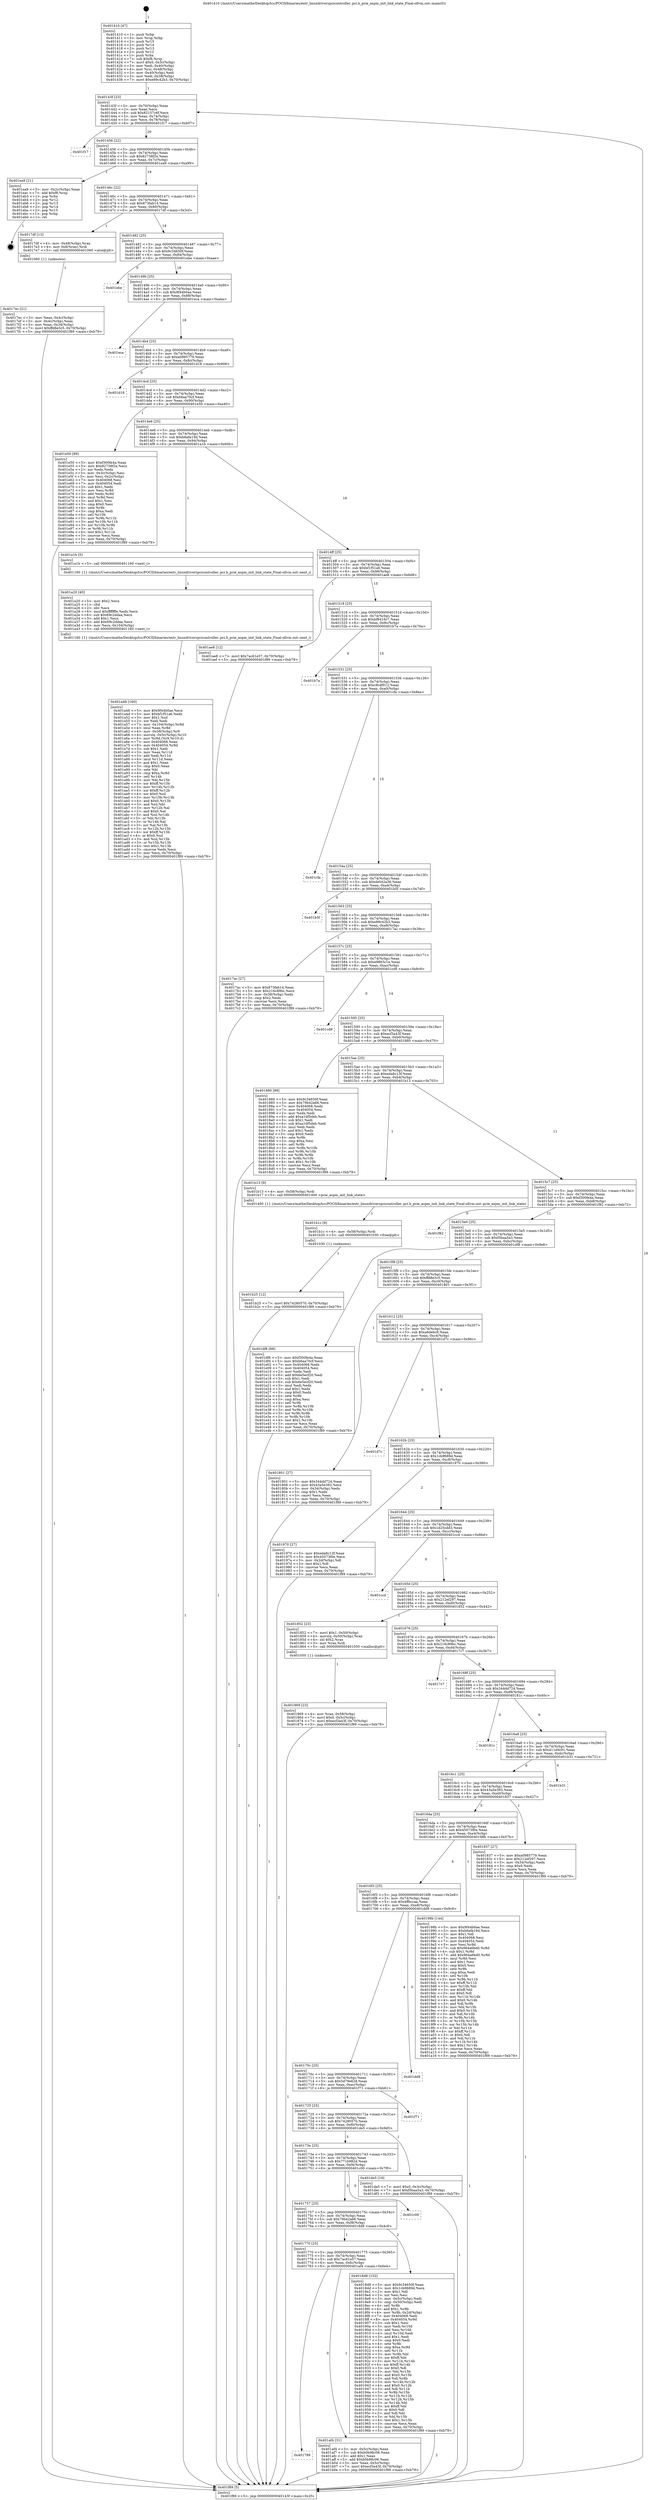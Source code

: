 digraph "0x401410" {
  label = "0x401410 (/mnt/c/Users/mathe/Desktop/tcc/POCII/binaries/extr_linuxdriverspcicontroller..pci.h_pcie_aspm_init_link_state_Final-ollvm.out::main(0))"
  labelloc = "t"
  node[shape=record]

  Entry [label="",width=0.3,height=0.3,shape=circle,fillcolor=black,style=filled]
  "0x40143f" [label="{
     0x40143f [23]\l
     | [instrs]\l
     &nbsp;&nbsp;0x40143f \<+3\>: mov -0x70(%rbp),%eax\l
     &nbsp;&nbsp;0x401442 \<+2\>: mov %eax,%ecx\l
     &nbsp;&nbsp;0x401444 \<+6\>: sub $0x82157c6f,%ecx\l
     &nbsp;&nbsp;0x40144a \<+3\>: mov %eax,-0x74(%rbp)\l
     &nbsp;&nbsp;0x40144d \<+3\>: mov %ecx,-0x78(%rbp)\l
     &nbsp;&nbsp;0x401450 \<+6\>: je 0000000000401f17 \<main+0xb07\>\l
  }"]
  "0x401f17" [label="{
     0x401f17\l
  }", style=dashed]
  "0x401456" [label="{
     0x401456 [22]\l
     | [instrs]\l
     &nbsp;&nbsp;0x401456 \<+5\>: jmp 000000000040145b \<main+0x4b\>\l
     &nbsp;&nbsp;0x40145b \<+3\>: mov -0x74(%rbp),%eax\l
     &nbsp;&nbsp;0x40145e \<+5\>: sub $0x82738f2e,%eax\l
     &nbsp;&nbsp;0x401463 \<+3\>: mov %eax,-0x7c(%rbp)\l
     &nbsp;&nbsp;0x401466 \<+6\>: je 0000000000401ea9 \<main+0xa99\>\l
  }"]
  Exit [label="",width=0.3,height=0.3,shape=circle,fillcolor=black,style=filled,peripheries=2]
  "0x401ea9" [label="{
     0x401ea9 [21]\l
     | [instrs]\l
     &nbsp;&nbsp;0x401ea9 \<+3\>: mov -0x2c(%rbp),%eax\l
     &nbsp;&nbsp;0x401eac \<+7\>: add $0xf8,%rsp\l
     &nbsp;&nbsp;0x401eb3 \<+1\>: pop %rbx\l
     &nbsp;&nbsp;0x401eb4 \<+2\>: pop %r12\l
     &nbsp;&nbsp;0x401eb6 \<+2\>: pop %r13\l
     &nbsp;&nbsp;0x401eb8 \<+2\>: pop %r14\l
     &nbsp;&nbsp;0x401eba \<+2\>: pop %r15\l
     &nbsp;&nbsp;0x401ebc \<+1\>: pop %rbp\l
     &nbsp;&nbsp;0x401ebd \<+1\>: ret\l
  }"]
  "0x40146c" [label="{
     0x40146c [22]\l
     | [instrs]\l
     &nbsp;&nbsp;0x40146c \<+5\>: jmp 0000000000401471 \<main+0x61\>\l
     &nbsp;&nbsp;0x401471 \<+3\>: mov -0x74(%rbp),%eax\l
     &nbsp;&nbsp;0x401474 \<+5\>: sub $0x873fab14,%eax\l
     &nbsp;&nbsp;0x401479 \<+3\>: mov %eax,-0x80(%rbp)\l
     &nbsp;&nbsp;0x40147c \<+6\>: je 00000000004017df \<main+0x3cf\>\l
  }"]
  "0x401b25" [label="{
     0x401b25 [12]\l
     | [instrs]\l
     &nbsp;&nbsp;0x401b25 \<+7\>: movl $0x74280570,-0x70(%rbp)\l
     &nbsp;&nbsp;0x401b2c \<+5\>: jmp 0000000000401f89 \<main+0xb79\>\l
  }"]
  "0x4017df" [label="{
     0x4017df [13]\l
     | [instrs]\l
     &nbsp;&nbsp;0x4017df \<+4\>: mov -0x48(%rbp),%rax\l
     &nbsp;&nbsp;0x4017e3 \<+4\>: mov 0x8(%rax),%rdi\l
     &nbsp;&nbsp;0x4017e7 \<+5\>: call 0000000000401060 \<atoi@plt\>\l
     | [calls]\l
     &nbsp;&nbsp;0x401060 \{1\} (unknown)\l
  }"]
  "0x401482" [label="{
     0x401482 [25]\l
     | [instrs]\l
     &nbsp;&nbsp;0x401482 \<+5\>: jmp 0000000000401487 \<main+0x77\>\l
     &nbsp;&nbsp;0x401487 \<+3\>: mov -0x74(%rbp),%eax\l
     &nbsp;&nbsp;0x40148a \<+5\>: sub $0x9c34650f,%eax\l
     &nbsp;&nbsp;0x40148f \<+6\>: mov %eax,-0x84(%rbp)\l
     &nbsp;&nbsp;0x401495 \<+6\>: je 0000000000401ebe \<main+0xaae\>\l
  }"]
  "0x401b1c" [label="{
     0x401b1c [9]\l
     | [instrs]\l
     &nbsp;&nbsp;0x401b1c \<+4\>: mov -0x58(%rbp),%rdi\l
     &nbsp;&nbsp;0x401b20 \<+5\>: call 0000000000401030 \<free@plt\>\l
     | [calls]\l
     &nbsp;&nbsp;0x401030 \{1\} (unknown)\l
  }"]
  "0x401ebe" [label="{
     0x401ebe\l
  }", style=dashed]
  "0x40149b" [label="{
     0x40149b [25]\l
     | [instrs]\l
     &nbsp;&nbsp;0x40149b \<+5\>: jmp 00000000004014a0 \<main+0x90\>\l
     &nbsp;&nbsp;0x4014a0 \<+3\>: mov -0x74(%rbp),%eax\l
     &nbsp;&nbsp;0x4014a3 \<+5\>: sub $0x9f44b0ae,%eax\l
     &nbsp;&nbsp;0x4014a8 \<+6\>: mov %eax,-0x88(%rbp)\l
     &nbsp;&nbsp;0x4014ae \<+6\>: je 0000000000401eca \<main+0xaba\>\l
  }"]
  "0x401789" [label="{
     0x401789\l
  }", style=dashed]
  "0x401eca" [label="{
     0x401eca\l
  }", style=dashed]
  "0x4014b4" [label="{
     0x4014b4 [25]\l
     | [instrs]\l
     &nbsp;&nbsp;0x4014b4 \<+5\>: jmp 00000000004014b9 \<main+0xa9\>\l
     &nbsp;&nbsp;0x4014b9 \<+3\>: mov -0x74(%rbp),%eax\l
     &nbsp;&nbsp;0x4014bc \<+5\>: sub $0xa0985779,%eax\l
     &nbsp;&nbsp;0x4014c1 \<+6\>: mov %eax,-0x8c(%rbp)\l
     &nbsp;&nbsp;0x4014c7 \<+6\>: je 0000000000401d18 \<main+0x908\>\l
  }"]
  "0x401af4" [label="{
     0x401af4 [31]\l
     | [instrs]\l
     &nbsp;&nbsp;0x401af4 \<+3\>: mov -0x5c(%rbp),%eax\l
     &nbsp;&nbsp;0x401af7 \<+5\>: sub $0xb0b98c06,%eax\l
     &nbsp;&nbsp;0x401afc \<+3\>: add $0x1,%eax\l
     &nbsp;&nbsp;0x401aff \<+5\>: add $0xb0b98c06,%eax\l
     &nbsp;&nbsp;0x401b04 \<+3\>: mov %eax,-0x5c(%rbp)\l
     &nbsp;&nbsp;0x401b07 \<+7\>: movl $0xecf3a43f,-0x70(%rbp)\l
     &nbsp;&nbsp;0x401b0e \<+5\>: jmp 0000000000401f89 \<main+0xb79\>\l
  }"]
  "0x401d18" [label="{
     0x401d18\l
  }", style=dashed]
  "0x4014cd" [label="{
     0x4014cd [25]\l
     | [instrs]\l
     &nbsp;&nbsp;0x4014cd \<+5\>: jmp 00000000004014d2 \<main+0xc2\>\l
     &nbsp;&nbsp;0x4014d2 \<+3\>: mov -0x74(%rbp),%eax\l
     &nbsp;&nbsp;0x4014d5 \<+5\>: sub $0xb6aa70cf,%eax\l
     &nbsp;&nbsp;0x4014da \<+6\>: mov %eax,-0x90(%rbp)\l
     &nbsp;&nbsp;0x4014e0 \<+6\>: je 0000000000401e50 \<main+0xa40\>\l
  }"]
  "0x401a48" [label="{
     0x401a48 [160]\l
     | [instrs]\l
     &nbsp;&nbsp;0x401a48 \<+5\>: mov $0x9f44b0ae,%ecx\l
     &nbsp;&nbsp;0x401a4d \<+5\>: mov $0xbf1f51a6,%edx\l
     &nbsp;&nbsp;0x401a52 \<+3\>: mov $0x1,%sil\l
     &nbsp;&nbsp;0x401a55 \<+2\>: xor %edi,%edi\l
     &nbsp;&nbsp;0x401a57 \<+7\>: mov -0x104(%rbp),%r8d\l
     &nbsp;&nbsp;0x401a5e \<+4\>: imul %eax,%r8d\l
     &nbsp;&nbsp;0x401a62 \<+4\>: mov -0x58(%rbp),%r9\l
     &nbsp;&nbsp;0x401a66 \<+4\>: movslq -0x5c(%rbp),%r10\l
     &nbsp;&nbsp;0x401a6a \<+4\>: mov %r8d,(%r9,%r10,4)\l
     &nbsp;&nbsp;0x401a6e \<+7\>: mov 0x404068,%eax\l
     &nbsp;&nbsp;0x401a75 \<+8\>: mov 0x404054,%r8d\l
     &nbsp;&nbsp;0x401a7d \<+3\>: sub $0x1,%edi\l
     &nbsp;&nbsp;0x401a80 \<+3\>: mov %eax,%r11d\l
     &nbsp;&nbsp;0x401a83 \<+3\>: add %edi,%r11d\l
     &nbsp;&nbsp;0x401a86 \<+4\>: imul %r11d,%eax\l
     &nbsp;&nbsp;0x401a8a \<+3\>: and $0x1,%eax\l
     &nbsp;&nbsp;0x401a8d \<+3\>: cmp $0x0,%eax\l
     &nbsp;&nbsp;0x401a90 \<+3\>: sete %bl\l
     &nbsp;&nbsp;0x401a93 \<+4\>: cmp $0xa,%r8d\l
     &nbsp;&nbsp;0x401a97 \<+4\>: setl %r14b\l
     &nbsp;&nbsp;0x401a9b \<+3\>: mov %bl,%r15b\l
     &nbsp;&nbsp;0x401a9e \<+4\>: xor $0xff,%r15b\l
     &nbsp;&nbsp;0x401aa2 \<+3\>: mov %r14b,%r12b\l
     &nbsp;&nbsp;0x401aa5 \<+4\>: xor $0xff,%r12b\l
     &nbsp;&nbsp;0x401aa9 \<+4\>: xor $0x0,%sil\l
     &nbsp;&nbsp;0x401aad \<+3\>: mov %r15b,%r13b\l
     &nbsp;&nbsp;0x401ab0 \<+4\>: and $0x0,%r13b\l
     &nbsp;&nbsp;0x401ab4 \<+3\>: and %sil,%bl\l
     &nbsp;&nbsp;0x401ab7 \<+3\>: mov %r12b,%al\l
     &nbsp;&nbsp;0x401aba \<+2\>: and $0x0,%al\l
     &nbsp;&nbsp;0x401abc \<+3\>: and %sil,%r14b\l
     &nbsp;&nbsp;0x401abf \<+3\>: or %bl,%r13b\l
     &nbsp;&nbsp;0x401ac2 \<+3\>: or %r14b,%al\l
     &nbsp;&nbsp;0x401ac5 \<+3\>: xor %al,%r13b\l
     &nbsp;&nbsp;0x401ac8 \<+3\>: or %r12b,%r15b\l
     &nbsp;&nbsp;0x401acb \<+4\>: xor $0xff,%r15b\l
     &nbsp;&nbsp;0x401acf \<+4\>: or $0x0,%sil\l
     &nbsp;&nbsp;0x401ad3 \<+3\>: and %sil,%r15b\l
     &nbsp;&nbsp;0x401ad6 \<+3\>: or %r15b,%r13b\l
     &nbsp;&nbsp;0x401ad9 \<+4\>: test $0x1,%r13b\l
     &nbsp;&nbsp;0x401add \<+3\>: cmovne %edx,%ecx\l
     &nbsp;&nbsp;0x401ae0 \<+3\>: mov %ecx,-0x70(%rbp)\l
     &nbsp;&nbsp;0x401ae3 \<+5\>: jmp 0000000000401f89 \<main+0xb79\>\l
  }"]
  "0x401e50" [label="{
     0x401e50 [89]\l
     | [instrs]\l
     &nbsp;&nbsp;0x401e50 \<+5\>: mov $0xf300fe4a,%eax\l
     &nbsp;&nbsp;0x401e55 \<+5\>: mov $0x82738f2e,%ecx\l
     &nbsp;&nbsp;0x401e5a \<+2\>: xor %edx,%edx\l
     &nbsp;&nbsp;0x401e5c \<+3\>: mov -0x3c(%rbp),%esi\l
     &nbsp;&nbsp;0x401e5f \<+3\>: mov %esi,-0x2c(%rbp)\l
     &nbsp;&nbsp;0x401e62 \<+7\>: mov 0x404068,%esi\l
     &nbsp;&nbsp;0x401e69 \<+7\>: mov 0x404054,%edi\l
     &nbsp;&nbsp;0x401e70 \<+3\>: sub $0x1,%edx\l
     &nbsp;&nbsp;0x401e73 \<+3\>: mov %esi,%r8d\l
     &nbsp;&nbsp;0x401e76 \<+3\>: add %edx,%r8d\l
     &nbsp;&nbsp;0x401e79 \<+4\>: imul %r8d,%esi\l
     &nbsp;&nbsp;0x401e7d \<+3\>: and $0x1,%esi\l
     &nbsp;&nbsp;0x401e80 \<+3\>: cmp $0x0,%esi\l
     &nbsp;&nbsp;0x401e83 \<+4\>: sete %r9b\l
     &nbsp;&nbsp;0x401e87 \<+3\>: cmp $0xa,%edi\l
     &nbsp;&nbsp;0x401e8a \<+4\>: setl %r10b\l
     &nbsp;&nbsp;0x401e8e \<+3\>: mov %r9b,%r11b\l
     &nbsp;&nbsp;0x401e91 \<+3\>: and %r10b,%r11b\l
     &nbsp;&nbsp;0x401e94 \<+3\>: xor %r10b,%r9b\l
     &nbsp;&nbsp;0x401e97 \<+3\>: or %r9b,%r11b\l
     &nbsp;&nbsp;0x401e9a \<+4\>: test $0x1,%r11b\l
     &nbsp;&nbsp;0x401e9e \<+3\>: cmovne %ecx,%eax\l
     &nbsp;&nbsp;0x401ea1 \<+3\>: mov %eax,-0x70(%rbp)\l
     &nbsp;&nbsp;0x401ea4 \<+5\>: jmp 0000000000401f89 \<main+0xb79\>\l
  }"]
  "0x4014e6" [label="{
     0x4014e6 [25]\l
     | [instrs]\l
     &nbsp;&nbsp;0x4014e6 \<+5\>: jmp 00000000004014eb \<main+0xdb\>\l
     &nbsp;&nbsp;0x4014eb \<+3\>: mov -0x74(%rbp),%eax\l
     &nbsp;&nbsp;0x4014ee \<+5\>: sub $0xb6afa19d,%eax\l
     &nbsp;&nbsp;0x4014f3 \<+6\>: mov %eax,-0x94(%rbp)\l
     &nbsp;&nbsp;0x4014f9 \<+6\>: je 0000000000401a1b \<main+0x60b\>\l
  }"]
  "0x401a20" [label="{
     0x401a20 [40]\l
     | [instrs]\l
     &nbsp;&nbsp;0x401a20 \<+5\>: mov $0x2,%ecx\l
     &nbsp;&nbsp;0x401a25 \<+1\>: cltd\l
     &nbsp;&nbsp;0x401a26 \<+2\>: idiv %ecx\l
     &nbsp;&nbsp;0x401a28 \<+6\>: imul $0xfffffffe,%edx,%ecx\l
     &nbsp;&nbsp;0x401a2e \<+6\>: sub $0x69c2ddaa,%ecx\l
     &nbsp;&nbsp;0x401a34 \<+3\>: add $0x1,%ecx\l
     &nbsp;&nbsp;0x401a37 \<+6\>: add $0x69c2ddaa,%ecx\l
     &nbsp;&nbsp;0x401a3d \<+6\>: mov %ecx,-0x104(%rbp)\l
     &nbsp;&nbsp;0x401a43 \<+5\>: call 0000000000401160 \<next_i\>\l
     | [calls]\l
     &nbsp;&nbsp;0x401160 \{1\} (/mnt/c/Users/mathe/Desktop/tcc/POCII/binaries/extr_linuxdriverspcicontroller..pci.h_pcie_aspm_init_link_state_Final-ollvm.out::next_i)\l
  }"]
  "0x401a1b" [label="{
     0x401a1b [5]\l
     | [instrs]\l
     &nbsp;&nbsp;0x401a1b \<+5\>: call 0000000000401160 \<next_i\>\l
     | [calls]\l
     &nbsp;&nbsp;0x401160 \{1\} (/mnt/c/Users/mathe/Desktop/tcc/POCII/binaries/extr_linuxdriverspcicontroller..pci.h_pcie_aspm_init_link_state_Final-ollvm.out::next_i)\l
  }"]
  "0x4014ff" [label="{
     0x4014ff [25]\l
     | [instrs]\l
     &nbsp;&nbsp;0x4014ff \<+5\>: jmp 0000000000401504 \<main+0xf4\>\l
     &nbsp;&nbsp;0x401504 \<+3\>: mov -0x74(%rbp),%eax\l
     &nbsp;&nbsp;0x401507 \<+5\>: sub $0xbf1f51a6,%eax\l
     &nbsp;&nbsp;0x40150c \<+6\>: mov %eax,-0x98(%rbp)\l
     &nbsp;&nbsp;0x401512 \<+6\>: je 0000000000401ae8 \<main+0x6d8\>\l
  }"]
  "0x401770" [label="{
     0x401770 [25]\l
     | [instrs]\l
     &nbsp;&nbsp;0x401770 \<+5\>: jmp 0000000000401775 \<main+0x365\>\l
     &nbsp;&nbsp;0x401775 \<+3\>: mov -0x74(%rbp),%eax\l
     &nbsp;&nbsp;0x401778 \<+5\>: sub $0x7ac61e57,%eax\l
     &nbsp;&nbsp;0x40177d \<+6\>: mov %eax,-0xfc(%rbp)\l
     &nbsp;&nbsp;0x401783 \<+6\>: je 0000000000401af4 \<main+0x6e4\>\l
  }"]
  "0x401ae8" [label="{
     0x401ae8 [12]\l
     | [instrs]\l
     &nbsp;&nbsp;0x401ae8 \<+7\>: movl $0x7ac61e57,-0x70(%rbp)\l
     &nbsp;&nbsp;0x401aef \<+5\>: jmp 0000000000401f89 \<main+0xb79\>\l
  }"]
  "0x401518" [label="{
     0x401518 [25]\l
     | [instrs]\l
     &nbsp;&nbsp;0x401518 \<+5\>: jmp 000000000040151d \<main+0x10d\>\l
     &nbsp;&nbsp;0x40151d \<+3\>: mov -0x74(%rbp),%eax\l
     &nbsp;&nbsp;0x401520 \<+5\>: sub $0xbf8416c7,%eax\l
     &nbsp;&nbsp;0x401525 \<+6\>: mov %eax,-0x9c(%rbp)\l
     &nbsp;&nbsp;0x40152b \<+6\>: je 0000000000401b7a \<main+0x76a\>\l
  }"]
  "0x4018d8" [label="{
     0x4018d8 [152]\l
     | [instrs]\l
     &nbsp;&nbsp;0x4018d8 \<+5\>: mov $0x9c34650f,%eax\l
     &nbsp;&nbsp;0x4018dd \<+5\>: mov $0x1cb9689d,%ecx\l
     &nbsp;&nbsp;0x4018e2 \<+2\>: mov $0x1,%dl\l
     &nbsp;&nbsp;0x4018e4 \<+2\>: xor %esi,%esi\l
     &nbsp;&nbsp;0x4018e6 \<+3\>: mov -0x5c(%rbp),%edi\l
     &nbsp;&nbsp;0x4018e9 \<+3\>: cmp -0x50(%rbp),%edi\l
     &nbsp;&nbsp;0x4018ec \<+4\>: setl %r8b\l
     &nbsp;&nbsp;0x4018f0 \<+4\>: and $0x1,%r8b\l
     &nbsp;&nbsp;0x4018f4 \<+4\>: mov %r8b,-0x2d(%rbp)\l
     &nbsp;&nbsp;0x4018f8 \<+7\>: mov 0x404068,%edi\l
     &nbsp;&nbsp;0x4018ff \<+8\>: mov 0x404054,%r9d\l
     &nbsp;&nbsp;0x401907 \<+3\>: sub $0x1,%esi\l
     &nbsp;&nbsp;0x40190a \<+3\>: mov %edi,%r10d\l
     &nbsp;&nbsp;0x40190d \<+3\>: add %esi,%r10d\l
     &nbsp;&nbsp;0x401910 \<+4\>: imul %r10d,%edi\l
     &nbsp;&nbsp;0x401914 \<+3\>: and $0x1,%edi\l
     &nbsp;&nbsp;0x401917 \<+3\>: cmp $0x0,%edi\l
     &nbsp;&nbsp;0x40191a \<+4\>: sete %r8b\l
     &nbsp;&nbsp;0x40191e \<+4\>: cmp $0xa,%r9d\l
     &nbsp;&nbsp;0x401922 \<+4\>: setl %r11b\l
     &nbsp;&nbsp;0x401926 \<+3\>: mov %r8b,%bl\l
     &nbsp;&nbsp;0x401929 \<+3\>: xor $0xff,%bl\l
     &nbsp;&nbsp;0x40192c \<+3\>: mov %r11b,%r14b\l
     &nbsp;&nbsp;0x40192f \<+4\>: xor $0xff,%r14b\l
     &nbsp;&nbsp;0x401933 \<+3\>: xor $0x0,%dl\l
     &nbsp;&nbsp;0x401936 \<+3\>: mov %bl,%r15b\l
     &nbsp;&nbsp;0x401939 \<+4\>: and $0x0,%r15b\l
     &nbsp;&nbsp;0x40193d \<+3\>: and %dl,%r8b\l
     &nbsp;&nbsp;0x401940 \<+3\>: mov %r14b,%r12b\l
     &nbsp;&nbsp;0x401943 \<+4\>: and $0x0,%r12b\l
     &nbsp;&nbsp;0x401947 \<+3\>: and %dl,%r11b\l
     &nbsp;&nbsp;0x40194a \<+3\>: or %r8b,%r15b\l
     &nbsp;&nbsp;0x40194d \<+3\>: or %r11b,%r12b\l
     &nbsp;&nbsp;0x401950 \<+3\>: xor %r12b,%r15b\l
     &nbsp;&nbsp;0x401953 \<+3\>: or %r14b,%bl\l
     &nbsp;&nbsp;0x401956 \<+3\>: xor $0xff,%bl\l
     &nbsp;&nbsp;0x401959 \<+3\>: or $0x0,%dl\l
     &nbsp;&nbsp;0x40195c \<+2\>: and %dl,%bl\l
     &nbsp;&nbsp;0x40195e \<+3\>: or %bl,%r15b\l
     &nbsp;&nbsp;0x401961 \<+4\>: test $0x1,%r15b\l
     &nbsp;&nbsp;0x401965 \<+3\>: cmovne %ecx,%eax\l
     &nbsp;&nbsp;0x401968 \<+3\>: mov %eax,-0x70(%rbp)\l
     &nbsp;&nbsp;0x40196b \<+5\>: jmp 0000000000401f89 \<main+0xb79\>\l
  }"]
  "0x401b7a" [label="{
     0x401b7a\l
  }", style=dashed]
  "0x401531" [label="{
     0x401531 [25]\l
     | [instrs]\l
     &nbsp;&nbsp;0x401531 \<+5\>: jmp 0000000000401536 \<main+0x126\>\l
     &nbsp;&nbsp;0x401536 \<+3\>: mov -0x74(%rbp),%eax\l
     &nbsp;&nbsp;0x401539 \<+5\>: sub $0xc8cdf012,%eax\l
     &nbsp;&nbsp;0x40153e \<+6\>: mov %eax,-0xa0(%rbp)\l
     &nbsp;&nbsp;0x401544 \<+6\>: je 0000000000401cfa \<main+0x8ea\>\l
  }"]
  "0x401757" [label="{
     0x401757 [25]\l
     | [instrs]\l
     &nbsp;&nbsp;0x401757 \<+5\>: jmp 000000000040175c \<main+0x34c\>\l
     &nbsp;&nbsp;0x40175c \<+3\>: mov -0x74(%rbp),%eax\l
     &nbsp;&nbsp;0x40175f \<+5\>: sub $0x79b42a66,%eax\l
     &nbsp;&nbsp;0x401764 \<+6\>: mov %eax,-0xf8(%rbp)\l
     &nbsp;&nbsp;0x40176a \<+6\>: je 00000000004018d8 \<main+0x4c8\>\l
  }"]
  "0x401cfa" [label="{
     0x401cfa\l
  }", style=dashed]
  "0x40154a" [label="{
     0x40154a [25]\l
     | [instrs]\l
     &nbsp;&nbsp;0x40154a \<+5\>: jmp 000000000040154f \<main+0x13f\>\l
     &nbsp;&nbsp;0x40154f \<+3\>: mov -0x74(%rbp),%eax\l
     &nbsp;&nbsp;0x401552 \<+5\>: sub $0xde042a36,%eax\l
     &nbsp;&nbsp;0x401557 \<+6\>: mov %eax,-0xa4(%rbp)\l
     &nbsp;&nbsp;0x40155d \<+6\>: je 0000000000401b5f \<main+0x74f\>\l
  }"]
  "0x401c00" [label="{
     0x401c00\l
  }", style=dashed]
  "0x401b5f" [label="{
     0x401b5f\l
  }", style=dashed]
  "0x401563" [label="{
     0x401563 [25]\l
     | [instrs]\l
     &nbsp;&nbsp;0x401563 \<+5\>: jmp 0000000000401568 \<main+0x158\>\l
     &nbsp;&nbsp;0x401568 \<+3\>: mov -0x74(%rbp),%eax\l
     &nbsp;&nbsp;0x40156b \<+5\>: sub $0xe89c42b3,%eax\l
     &nbsp;&nbsp;0x401570 \<+6\>: mov %eax,-0xa8(%rbp)\l
     &nbsp;&nbsp;0x401576 \<+6\>: je 00000000004017ac \<main+0x39c\>\l
  }"]
  "0x40173e" [label="{
     0x40173e [25]\l
     | [instrs]\l
     &nbsp;&nbsp;0x40173e \<+5\>: jmp 0000000000401743 \<main+0x333\>\l
     &nbsp;&nbsp;0x401743 \<+3\>: mov -0x74(%rbp),%eax\l
     &nbsp;&nbsp;0x401746 \<+5\>: sub $0x771b982d,%eax\l
     &nbsp;&nbsp;0x40174b \<+6\>: mov %eax,-0xf4(%rbp)\l
     &nbsp;&nbsp;0x401751 \<+6\>: je 0000000000401c00 \<main+0x7f0\>\l
  }"]
  "0x4017ac" [label="{
     0x4017ac [27]\l
     | [instrs]\l
     &nbsp;&nbsp;0x4017ac \<+5\>: mov $0x873fab14,%eax\l
     &nbsp;&nbsp;0x4017b1 \<+5\>: mov $0x216c89bc,%ecx\l
     &nbsp;&nbsp;0x4017b6 \<+3\>: mov -0x38(%rbp),%edx\l
     &nbsp;&nbsp;0x4017b9 \<+3\>: cmp $0x2,%edx\l
     &nbsp;&nbsp;0x4017bc \<+3\>: cmovne %ecx,%eax\l
     &nbsp;&nbsp;0x4017bf \<+3\>: mov %eax,-0x70(%rbp)\l
     &nbsp;&nbsp;0x4017c2 \<+5\>: jmp 0000000000401f89 \<main+0xb79\>\l
  }"]
  "0x40157c" [label="{
     0x40157c [25]\l
     | [instrs]\l
     &nbsp;&nbsp;0x40157c \<+5\>: jmp 0000000000401581 \<main+0x171\>\l
     &nbsp;&nbsp;0x401581 \<+3\>: mov -0x74(%rbp),%eax\l
     &nbsp;&nbsp;0x401584 \<+5\>: sub $0xe9863c1e,%eax\l
     &nbsp;&nbsp;0x401589 \<+6\>: mov %eax,-0xac(%rbp)\l
     &nbsp;&nbsp;0x40158f \<+6\>: je 0000000000401cd9 \<main+0x8c9\>\l
  }"]
  "0x401f89" [label="{
     0x401f89 [5]\l
     | [instrs]\l
     &nbsp;&nbsp;0x401f89 \<+5\>: jmp 000000000040143f \<main+0x2f\>\l
  }"]
  "0x401410" [label="{
     0x401410 [47]\l
     | [instrs]\l
     &nbsp;&nbsp;0x401410 \<+1\>: push %rbp\l
     &nbsp;&nbsp;0x401411 \<+3\>: mov %rsp,%rbp\l
     &nbsp;&nbsp;0x401414 \<+2\>: push %r15\l
     &nbsp;&nbsp;0x401416 \<+2\>: push %r14\l
     &nbsp;&nbsp;0x401418 \<+2\>: push %r13\l
     &nbsp;&nbsp;0x40141a \<+2\>: push %r12\l
     &nbsp;&nbsp;0x40141c \<+1\>: push %rbx\l
     &nbsp;&nbsp;0x40141d \<+7\>: sub $0xf8,%rsp\l
     &nbsp;&nbsp;0x401424 \<+7\>: movl $0x0,-0x3c(%rbp)\l
     &nbsp;&nbsp;0x40142b \<+3\>: mov %edi,-0x40(%rbp)\l
     &nbsp;&nbsp;0x40142e \<+4\>: mov %rsi,-0x48(%rbp)\l
     &nbsp;&nbsp;0x401432 \<+3\>: mov -0x40(%rbp),%edi\l
     &nbsp;&nbsp;0x401435 \<+3\>: mov %edi,-0x38(%rbp)\l
     &nbsp;&nbsp;0x401438 \<+7\>: movl $0xe89c42b3,-0x70(%rbp)\l
  }"]
  "0x4017ec" [label="{
     0x4017ec [21]\l
     | [instrs]\l
     &nbsp;&nbsp;0x4017ec \<+3\>: mov %eax,-0x4c(%rbp)\l
     &nbsp;&nbsp;0x4017ef \<+3\>: mov -0x4c(%rbp),%eax\l
     &nbsp;&nbsp;0x4017f2 \<+3\>: mov %eax,-0x34(%rbp)\l
     &nbsp;&nbsp;0x4017f5 \<+7\>: movl $0xffd8e3c5,-0x70(%rbp)\l
     &nbsp;&nbsp;0x4017fc \<+5\>: jmp 0000000000401f89 \<main+0xb79\>\l
  }"]
  "0x401de5" [label="{
     0x401de5 [19]\l
     | [instrs]\l
     &nbsp;&nbsp;0x401de5 \<+7\>: movl $0x0,-0x3c(%rbp)\l
     &nbsp;&nbsp;0x401dec \<+7\>: movl $0xf5baa5a3,-0x70(%rbp)\l
     &nbsp;&nbsp;0x401df3 \<+5\>: jmp 0000000000401f89 \<main+0xb79\>\l
  }"]
  "0x401cd9" [label="{
     0x401cd9\l
  }", style=dashed]
  "0x401595" [label="{
     0x401595 [25]\l
     | [instrs]\l
     &nbsp;&nbsp;0x401595 \<+5\>: jmp 000000000040159a \<main+0x18a\>\l
     &nbsp;&nbsp;0x40159a \<+3\>: mov -0x74(%rbp),%eax\l
     &nbsp;&nbsp;0x40159d \<+5\>: sub $0xecf3a43f,%eax\l
     &nbsp;&nbsp;0x4015a2 \<+6\>: mov %eax,-0xb0(%rbp)\l
     &nbsp;&nbsp;0x4015a8 \<+6\>: je 0000000000401880 \<main+0x470\>\l
  }"]
  "0x401725" [label="{
     0x401725 [25]\l
     | [instrs]\l
     &nbsp;&nbsp;0x401725 \<+5\>: jmp 000000000040172a \<main+0x31a\>\l
     &nbsp;&nbsp;0x40172a \<+3\>: mov -0x74(%rbp),%eax\l
     &nbsp;&nbsp;0x40172d \<+5\>: sub $0x74280570,%eax\l
     &nbsp;&nbsp;0x401732 \<+6\>: mov %eax,-0xf0(%rbp)\l
     &nbsp;&nbsp;0x401738 \<+6\>: je 0000000000401de5 \<main+0x9d5\>\l
  }"]
  "0x401880" [label="{
     0x401880 [88]\l
     | [instrs]\l
     &nbsp;&nbsp;0x401880 \<+5\>: mov $0x9c34650f,%eax\l
     &nbsp;&nbsp;0x401885 \<+5\>: mov $0x79b42a66,%ecx\l
     &nbsp;&nbsp;0x40188a \<+7\>: mov 0x404068,%edx\l
     &nbsp;&nbsp;0x401891 \<+7\>: mov 0x404054,%esi\l
     &nbsp;&nbsp;0x401898 \<+2\>: mov %edx,%edi\l
     &nbsp;&nbsp;0x40189a \<+6\>: add $0xa1df5deb,%edi\l
     &nbsp;&nbsp;0x4018a0 \<+3\>: sub $0x1,%edi\l
     &nbsp;&nbsp;0x4018a3 \<+6\>: sub $0xa1df5deb,%edi\l
     &nbsp;&nbsp;0x4018a9 \<+3\>: imul %edi,%edx\l
     &nbsp;&nbsp;0x4018ac \<+3\>: and $0x1,%edx\l
     &nbsp;&nbsp;0x4018af \<+3\>: cmp $0x0,%edx\l
     &nbsp;&nbsp;0x4018b2 \<+4\>: sete %r8b\l
     &nbsp;&nbsp;0x4018b6 \<+3\>: cmp $0xa,%esi\l
     &nbsp;&nbsp;0x4018b9 \<+4\>: setl %r9b\l
     &nbsp;&nbsp;0x4018bd \<+3\>: mov %r8b,%r10b\l
     &nbsp;&nbsp;0x4018c0 \<+3\>: and %r9b,%r10b\l
     &nbsp;&nbsp;0x4018c3 \<+3\>: xor %r9b,%r8b\l
     &nbsp;&nbsp;0x4018c6 \<+3\>: or %r8b,%r10b\l
     &nbsp;&nbsp;0x4018c9 \<+4\>: test $0x1,%r10b\l
     &nbsp;&nbsp;0x4018cd \<+3\>: cmovne %ecx,%eax\l
     &nbsp;&nbsp;0x4018d0 \<+3\>: mov %eax,-0x70(%rbp)\l
     &nbsp;&nbsp;0x4018d3 \<+5\>: jmp 0000000000401f89 \<main+0xb79\>\l
  }"]
  "0x4015ae" [label="{
     0x4015ae [25]\l
     | [instrs]\l
     &nbsp;&nbsp;0x4015ae \<+5\>: jmp 00000000004015b3 \<main+0x1a3\>\l
     &nbsp;&nbsp;0x4015b3 \<+3\>: mov -0x74(%rbp),%eax\l
     &nbsp;&nbsp;0x4015b6 \<+5\>: sub $0xeda8c13f,%eax\l
     &nbsp;&nbsp;0x4015bb \<+6\>: mov %eax,-0xb4(%rbp)\l
     &nbsp;&nbsp;0x4015c1 \<+6\>: je 0000000000401b13 \<main+0x703\>\l
  }"]
  "0x401f71" [label="{
     0x401f71\l
  }", style=dashed]
  "0x401b13" [label="{
     0x401b13 [9]\l
     | [instrs]\l
     &nbsp;&nbsp;0x401b13 \<+4\>: mov -0x58(%rbp),%rdi\l
     &nbsp;&nbsp;0x401b17 \<+5\>: call 0000000000401400 \<pcie_aspm_init_link_state\>\l
     | [calls]\l
     &nbsp;&nbsp;0x401400 \{1\} (/mnt/c/Users/mathe/Desktop/tcc/POCII/binaries/extr_linuxdriverspcicontroller..pci.h_pcie_aspm_init_link_state_Final-ollvm.out::pcie_aspm_init_link_state)\l
  }"]
  "0x4015c7" [label="{
     0x4015c7 [25]\l
     | [instrs]\l
     &nbsp;&nbsp;0x4015c7 \<+5\>: jmp 00000000004015cc \<main+0x1bc\>\l
     &nbsp;&nbsp;0x4015cc \<+3\>: mov -0x74(%rbp),%eax\l
     &nbsp;&nbsp;0x4015cf \<+5\>: sub $0xf300fe4a,%eax\l
     &nbsp;&nbsp;0x4015d4 \<+6\>: mov %eax,-0xb8(%rbp)\l
     &nbsp;&nbsp;0x4015da \<+6\>: je 0000000000401f82 \<main+0xb72\>\l
  }"]
  "0x40170c" [label="{
     0x40170c [25]\l
     | [instrs]\l
     &nbsp;&nbsp;0x40170c \<+5\>: jmp 0000000000401711 \<main+0x301\>\l
     &nbsp;&nbsp;0x401711 \<+3\>: mov -0x74(%rbp),%eax\l
     &nbsp;&nbsp;0x401714 \<+5\>: sub $0x5d79e628,%eax\l
     &nbsp;&nbsp;0x401719 \<+6\>: mov %eax,-0xec(%rbp)\l
     &nbsp;&nbsp;0x40171f \<+6\>: je 0000000000401f71 \<main+0xb61\>\l
  }"]
  "0x401f82" [label="{
     0x401f82\l
  }", style=dashed]
  "0x4015e0" [label="{
     0x4015e0 [25]\l
     | [instrs]\l
     &nbsp;&nbsp;0x4015e0 \<+5\>: jmp 00000000004015e5 \<main+0x1d5\>\l
     &nbsp;&nbsp;0x4015e5 \<+3\>: mov -0x74(%rbp),%eax\l
     &nbsp;&nbsp;0x4015e8 \<+5\>: sub $0xf5baa5a3,%eax\l
     &nbsp;&nbsp;0x4015ed \<+6\>: mov %eax,-0xbc(%rbp)\l
     &nbsp;&nbsp;0x4015f3 \<+6\>: je 0000000000401df8 \<main+0x9e8\>\l
  }"]
  "0x401dd9" [label="{
     0x401dd9\l
  }", style=dashed]
  "0x401df8" [label="{
     0x401df8 [88]\l
     | [instrs]\l
     &nbsp;&nbsp;0x401df8 \<+5\>: mov $0xf300fe4a,%eax\l
     &nbsp;&nbsp;0x401dfd \<+5\>: mov $0xb6aa70cf,%ecx\l
     &nbsp;&nbsp;0x401e02 \<+7\>: mov 0x404068,%edx\l
     &nbsp;&nbsp;0x401e09 \<+7\>: mov 0x404054,%esi\l
     &nbsp;&nbsp;0x401e10 \<+2\>: mov %edx,%edi\l
     &nbsp;&nbsp;0x401e12 \<+6\>: add $0x6e5ecf20,%edi\l
     &nbsp;&nbsp;0x401e18 \<+3\>: sub $0x1,%edi\l
     &nbsp;&nbsp;0x401e1b \<+6\>: sub $0x6e5ecf20,%edi\l
     &nbsp;&nbsp;0x401e21 \<+3\>: imul %edi,%edx\l
     &nbsp;&nbsp;0x401e24 \<+3\>: and $0x1,%edx\l
     &nbsp;&nbsp;0x401e27 \<+3\>: cmp $0x0,%edx\l
     &nbsp;&nbsp;0x401e2a \<+4\>: sete %r8b\l
     &nbsp;&nbsp;0x401e2e \<+3\>: cmp $0xa,%esi\l
     &nbsp;&nbsp;0x401e31 \<+4\>: setl %r9b\l
     &nbsp;&nbsp;0x401e35 \<+3\>: mov %r8b,%r10b\l
     &nbsp;&nbsp;0x401e38 \<+3\>: and %r9b,%r10b\l
     &nbsp;&nbsp;0x401e3b \<+3\>: xor %r9b,%r8b\l
     &nbsp;&nbsp;0x401e3e \<+3\>: or %r8b,%r10b\l
     &nbsp;&nbsp;0x401e41 \<+4\>: test $0x1,%r10b\l
     &nbsp;&nbsp;0x401e45 \<+3\>: cmovne %ecx,%eax\l
     &nbsp;&nbsp;0x401e48 \<+3\>: mov %eax,-0x70(%rbp)\l
     &nbsp;&nbsp;0x401e4b \<+5\>: jmp 0000000000401f89 \<main+0xb79\>\l
  }"]
  "0x4015f9" [label="{
     0x4015f9 [25]\l
     | [instrs]\l
     &nbsp;&nbsp;0x4015f9 \<+5\>: jmp 00000000004015fe \<main+0x1ee\>\l
     &nbsp;&nbsp;0x4015fe \<+3\>: mov -0x74(%rbp),%eax\l
     &nbsp;&nbsp;0x401601 \<+5\>: sub $0xffd8e3c5,%eax\l
     &nbsp;&nbsp;0x401606 \<+6\>: mov %eax,-0xc0(%rbp)\l
     &nbsp;&nbsp;0x40160c \<+6\>: je 0000000000401801 \<main+0x3f1\>\l
  }"]
  "0x4016f3" [label="{
     0x4016f3 [25]\l
     | [instrs]\l
     &nbsp;&nbsp;0x4016f3 \<+5\>: jmp 00000000004016f8 \<main+0x2e8\>\l
     &nbsp;&nbsp;0x4016f8 \<+3\>: mov -0x74(%rbp),%eax\l
     &nbsp;&nbsp;0x4016fb \<+5\>: sub $0x4ffbccaa,%eax\l
     &nbsp;&nbsp;0x401700 \<+6\>: mov %eax,-0xe8(%rbp)\l
     &nbsp;&nbsp;0x401706 \<+6\>: je 0000000000401dd9 \<main+0x9c9\>\l
  }"]
  "0x401801" [label="{
     0x401801 [27]\l
     | [instrs]\l
     &nbsp;&nbsp;0x401801 \<+5\>: mov $0x344dd724,%eax\l
     &nbsp;&nbsp;0x401806 \<+5\>: mov $0x43a5e393,%ecx\l
     &nbsp;&nbsp;0x40180b \<+3\>: mov -0x34(%rbp),%edx\l
     &nbsp;&nbsp;0x40180e \<+3\>: cmp $0x1,%edx\l
     &nbsp;&nbsp;0x401811 \<+3\>: cmovl %ecx,%eax\l
     &nbsp;&nbsp;0x401814 \<+3\>: mov %eax,-0x70(%rbp)\l
     &nbsp;&nbsp;0x401817 \<+5\>: jmp 0000000000401f89 \<main+0xb79\>\l
  }"]
  "0x401612" [label="{
     0x401612 [25]\l
     | [instrs]\l
     &nbsp;&nbsp;0x401612 \<+5\>: jmp 0000000000401617 \<main+0x207\>\l
     &nbsp;&nbsp;0x401617 \<+3\>: mov -0x74(%rbp),%eax\l
     &nbsp;&nbsp;0x40161a \<+5\>: sub $0xa6debc9,%eax\l
     &nbsp;&nbsp;0x40161f \<+6\>: mov %eax,-0xc4(%rbp)\l
     &nbsp;&nbsp;0x401625 \<+6\>: je 0000000000401d7c \<main+0x96c\>\l
  }"]
  "0x40198b" [label="{
     0x40198b [144]\l
     | [instrs]\l
     &nbsp;&nbsp;0x40198b \<+5\>: mov $0x9f44b0ae,%eax\l
     &nbsp;&nbsp;0x401990 \<+5\>: mov $0xb6afa19d,%ecx\l
     &nbsp;&nbsp;0x401995 \<+2\>: mov $0x1,%dl\l
     &nbsp;&nbsp;0x401997 \<+7\>: mov 0x404068,%esi\l
     &nbsp;&nbsp;0x40199e \<+7\>: mov 0x404054,%edi\l
     &nbsp;&nbsp;0x4019a5 \<+3\>: mov %esi,%r8d\l
     &nbsp;&nbsp;0x4019a8 \<+7\>: sub $0x964a6bd0,%r8d\l
     &nbsp;&nbsp;0x4019af \<+4\>: sub $0x1,%r8d\l
     &nbsp;&nbsp;0x4019b3 \<+7\>: add $0x964a6bd0,%r8d\l
     &nbsp;&nbsp;0x4019ba \<+4\>: imul %r8d,%esi\l
     &nbsp;&nbsp;0x4019be \<+3\>: and $0x1,%esi\l
     &nbsp;&nbsp;0x4019c1 \<+3\>: cmp $0x0,%esi\l
     &nbsp;&nbsp;0x4019c4 \<+4\>: sete %r9b\l
     &nbsp;&nbsp;0x4019c8 \<+3\>: cmp $0xa,%edi\l
     &nbsp;&nbsp;0x4019cb \<+4\>: setl %r10b\l
     &nbsp;&nbsp;0x4019cf \<+3\>: mov %r9b,%r11b\l
     &nbsp;&nbsp;0x4019d2 \<+4\>: xor $0xff,%r11b\l
     &nbsp;&nbsp;0x4019d6 \<+3\>: mov %r10b,%bl\l
     &nbsp;&nbsp;0x4019d9 \<+3\>: xor $0xff,%bl\l
     &nbsp;&nbsp;0x4019dc \<+3\>: xor $0x0,%dl\l
     &nbsp;&nbsp;0x4019df \<+3\>: mov %r11b,%r14b\l
     &nbsp;&nbsp;0x4019e2 \<+4\>: and $0x0,%r14b\l
     &nbsp;&nbsp;0x4019e6 \<+3\>: and %dl,%r9b\l
     &nbsp;&nbsp;0x4019e9 \<+3\>: mov %bl,%r15b\l
     &nbsp;&nbsp;0x4019ec \<+4\>: and $0x0,%r15b\l
     &nbsp;&nbsp;0x4019f0 \<+3\>: and %dl,%r10b\l
     &nbsp;&nbsp;0x4019f3 \<+3\>: or %r9b,%r14b\l
     &nbsp;&nbsp;0x4019f6 \<+3\>: or %r10b,%r15b\l
     &nbsp;&nbsp;0x4019f9 \<+3\>: xor %r15b,%r14b\l
     &nbsp;&nbsp;0x4019fc \<+3\>: or %bl,%r11b\l
     &nbsp;&nbsp;0x4019ff \<+4\>: xor $0xff,%r11b\l
     &nbsp;&nbsp;0x401a03 \<+3\>: or $0x0,%dl\l
     &nbsp;&nbsp;0x401a06 \<+3\>: and %dl,%r11b\l
     &nbsp;&nbsp;0x401a09 \<+3\>: or %r11b,%r14b\l
     &nbsp;&nbsp;0x401a0c \<+4\>: test $0x1,%r14b\l
     &nbsp;&nbsp;0x401a10 \<+3\>: cmovne %ecx,%eax\l
     &nbsp;&nbsp;0x401a13 \<+3\>: mov %eax,-0x70(%rbp)\l
     &nbsp;&nbsp;0x401a16 \<+5\>: jmp 0000000000401f89 \<main+0xb79\>\l
  }"]
  "0x401d7c" [label="{
     0x401d7c\l
  }", style=dashed]
  "0x40162b" [label="{
     0x40162b [25]\l
     | [instrs]\l
     &nbsp;&nbsp;0x40162b \<+5\>: jmp 0000000000401630 \<main+0x220\>\l
     &nbsp;&nbsp;0x401630 \<+3\>: mov -0x74(%rbp),%eax\l
     &nbsp;&nbsp;0x401633 \<+5\>: sub $0x1cb9689d,%eax\l
     &nbsp;&nbsp;0x401638 \<+6\>: mov %eax,-0xc8(%rbp)\l
     &nbsp;&nbsp;0x40163e \<+6\>: je 0000000000401970 \<main+0x560\>\l
  }"]
  "0x401869" [label="{
     0x401869 [23]\l
     | [instrs]\l
     &nbsp;&nbsp;0x401869 \<+4\>: mov %rax,-0x58(%rbp)\l
     &nbsp;&nbsp;0x40186d \<+7\>: movl $0x0,-0x5c(%rbp)\l
     &nbsp;&nbsp;0x401874 \<+7\>: movl $0xecf3a43f,-0x70(%rbp)\l
     &nbsp;&nbsp;0x40187b \<+5\>: jmp 0000000000401f89 \<main+0xb79\>\l
  }"]
  "0x401970" [label="{
     0x401970 [27]\l
     | [instrs]\l
     &nbsp;&nbsp;0x401970 \<+5\>: mov $0xeda8c13f,%eax\l
     &nbsp;&nbsp;0x401975 \<+5\>: mov $0x45073f0e,%ecx\l
     &nbsp;&nbsp;0x40197a \<+3\>: mov -0x2d(%rbp),%dl\l
     &nbsp;&nbsp;0x40197d \<+3\>: test $0x1,%dl\l
     &nbsp;&nbsp;0x401980 \<+3\>: cmovne %ecx,%eax\l
     &nbsp;&nbsp;0x401983 \<+3\>: mov %eax,-0x70(%rbp)\l
     &nbsp;&nbsp;0x401986 \<+5\>: jmp 0000000000401f89 \<main+0xb79\>\l
  }"]
  "0x401644" [label="{
     0x401644 [25]\l
     | [instrs]\l
     &nbsp;&nbsp;0x401644 \<+5\>: jmp 0000000000401649 \<main+0x239\>\l
     &nbsp;&nbsp;0x401649 \<+3\>: mov -0x74(%rbp),%eax\l
     &nbsp;&nbsp;0x40164c \<+5\>: sub $0x1d25cdd3,%eax\l
     &nbsp;&nbsp;0x401651 \<+6\>: mov %eax,-0xcc(%rbp)\l
     &nbsp;&nbsp;0x401657 \<+6\>: je 0000000000401ccd \<main+0x8bd\>\l
  }"]
  "0x4016da" [label="{
     0x4016da [25]\l
     | [instrs]\l
     &nbsp;&nbsp;0x4016da \<+5\>: jmp 00000000004016df \<main+0x2cf\>\l
     &nbsp;&nbsp;0x4016df \<+3\>: mov -0x74(%rbp),%eax\l
     &nbsp;&nbsp;0x4016e2 \<+5\>: sub $0x45073f0e,%eax\l
     &nbsp;&nbsp;0x4016e7 \<+6\>: mov %eax,-0xe4(%rbp)\l
     &nbsp;&nbsp;0x4016ed \<+6\>: je 000000000040198b \<main+0x57b\>\l
  }"]
  "0x401ccd" [label="{
     0x401ccd\l
  }", style=dashed]
  "0x40165d" [label="{
     0x40165d [25]\l
     | [instrs]\l
     &nbsp;&nbsp;0x40165d \<+5\>: jmp 0000000000401662 \<main+0x252\>\l
     &nbsp;&nbsp;0x401662 \<+3\>: mov -0x74(%rbp),%eax\l
     &nbsp;&nbsp;0x401665 \<+5\>: sub $0x212ef297,%eax\l
     &nbsp;&nbsp;0x40166a \<+6\>: mov %eax,-0xd0(%rbp)\l
     &nbsp;&nbsp;0x401670 \<+6\>: je 0000000000401852 \<main+0x442\>\l
  }"]
  "0x401837" [label="{
     0x401837 [27]\l
     | [instrs]\l
     &nbsp;&nbsp;0x401837 \<+5\>: mov $0xa0985779,%eax\l
     &nbsp;&nbsp;0x40183c \<+5\>: mov $0x212ef297,%ecx\l
     &nbsp;&nbsp;0x401841 \<+3\>: mov -0x34(%rbp),%edx\l
     &nbsp;&nbsp;0x401844 \<+3\>: cmp $0x0,%edx\l
     &nbsp;&nbsp;0x401847 \<+3\>: cmove %ecx,%eax\l
     &nbsp;&nbsp;0x40184a \<+3\>: mov %eax,-0x70(%rbp)\l
     &nbsp;&nbsp;0x40184d \<+5\>: jmp 0000000000401f89 \<main+0xb79\>\l
  }"]
  "0x401852" [label="{
     0x401852 [23]\l
     | [instrs]\l
     &nbsp;&nbsp;0x401852 \<+7\>: movl $0x1,-0x50(%rbp)\l
     &nbsp;&nbsp;0x401859 \<+4\>: movslq -0x50(%rbp),%rax\l
     &nbsp;&nbsp;0x40185d \<+4\>: shl $0x2,%rax\l
     &nbsp;&nbsp;0x401861 \<+3\>: mov %rax,%rdi\l
     &nbsp;&nbsp;0x401864 \<+5\>: call 0000000000401050 \<malloc@plt\>\l
     | [calls]\l
     &nbsp;&nbsp;0x401050 \{1\} (unknown)\l
  }"]
  "0x401676" [label="{
     0x401676 [25]\l
     | [instrs]\l
     &nbsp;&nbsp;0x401676 \<+5\>: jmp 000000000040167b \<main+0x26b\>\l
     &nbsp;&nbsp;0x40167b \<+3\>: mov -0x74(%rbp),%eax\l
     &nbsp;&nbsp;0x40167e \<+5\>: sub $0x216c89bc,%eax\l
     &nbsp;&nbsp;0x401683 \<+6\>: mov %eax,-0xd4(%rbp)\l
     &nbsp;&nbsp;0x401689 \<+6\>: je 00000000004017c7 \<main+0x3b7\>\l
  }"]
  "0x4016c1" [label="{
     0x4016c1 [25]\l
     | [instrs]\l
     &nbsp;&nbsp;0x4016c1 \<+5\>: jmp 00000000004016c6 \<main+0x2b6\>\l
     &nbsp;&nbsp;0x4016c6 \<+3\>: mov -0x74(%rbp),%eax\l
     &nbsp;&nbsp;0x4016c9 \<+5\>: sub $0x43a5e393,%eax\l
     &nbsp;&nbsp;0x4016ce \<+6\>: mov %eax,-0xe0(%rbp)\l
     &nbsp;&nbsp;0x4016d4 \<+6\>: je 0000000000401837 \<main+0x427\>\l
  }"]
  "0x4017c7" [label="{
     0x4017c7\l
  }", style=dashed]
  "0x40168f" [label="{
     0x40168f [25]\l
     | [instrs]\l
     &nbsp;&nbsp;0x40168f \<+5\>: jmp 0000000000401694 \<main+0x284\>\l
     &nbsp;&nbsp;0x401694 \<+3\>: mov -0x74(%rbp),%eax\l
     &nbsp;&nbsp;0x401697 \<+5\>: sub $0x344dd724,%eax\l
     &nbsp;&nbsp;0x40169c \<+6\>: mov %eax,-0xd8(%rbp)\l
     &nbsp;&nbsp;0x4016a2 \<+6\>: je 000000000040181c \<main+0x40c\>\l
  }"]
  "0x401b31" [label="{
     0x401b31\l
  }", style=dashed]
  "0x40181c" [label="{
     0x40181c\l
  }", style=dashed]
  "0x4016a8" [label="{
     0x4016a8 [25]\l
     | [instrs]\l
     &nbsp;&nbsp;0x4016a8 \<+5\>: jmp 00000000004016ad \<main+0x29d\>\l
     &nbsp;&nbsp;0x4016ad \<+3\>: mov -0x74(%rbp),%eax\l
     &nbsp;&nbsp;0x4016b0 \<+5\>: sub $0x411e9c91,%eax\l
     &nbsp;&nbsp;0x4016b5 \<+6\>: mov %eax,-0xdc(%rbp)\l
     &nbsp;&nbsp;0x4016bb \<+6\>: je 0000000000401b31 \<main+0x721\>\l
  }"]
  Entry -> "0x401410" [label=" 1"]
  "0x40143f" -> "0x401f17" [label=" 0"]
  "0x40143f" -> "0x401456" [label=" 20"]
  "0x401ea9" -> Exit [label=" 1"]
  "0x401456" -> "0x401ea9" [label=" 1"]
  "0x401456" -> "0x40146c" [label=" 19"]
  "0x401e50" -> "0x401f89" [label=" 1"]
  "0x40146c" -> "0x4017df" [label=" 1"]
  "0x40146c" -> "0x401482" [label=" 18"]
  "0x401df8" -> "0x401f89" [label=" 1"]
  "0x401482" -> "0x401ebe" [label=" 0"]
  "0x401482" -> "0x40149b" [label=" 18"]
  "0x401de5" -> "0x401f89" [label=" 1"]
  "0x40149b" -> "0x401eca" [label=" 0"]
  "0x40149b" -> "0x4014b4" [label=" 18"]
  "0x401b25" -> "0x401f89" [label=" 1"]
  "0x4014b4" -> "0x401d18" [label=" 0"]
  "0x4014b4" -> "0x4014cd" [label=" 18"]
  "0x401b1c" -> "0x401b25" [label=" 1"]
  "0x4014cd" -> "0x401e50" [label=" 1"]
  "0x4014cd" -> "0x4014e6" [label=" 17"]
  "0x401af4" -> "0x401f89" [label=" 1"]
  "0x4014e6" -> "0x401a1b" [label=" 1"]
  "0x4014e6" -> "0x4014ff" [label=" 16"]
  "0x401770" -> "0x401789" [label=" 0"]
  "0x4014ff" -> "0x401ae8" [label=" 1"]
  "0x4014ff" -> "0x401518" [label=" 15"]
  "0x401770" -> "0x401af4" [label=" 1"]
  "0x401518" -> "0x401b7a" [label=" 0"]
  "0x401518" -> "0x401531" [label=" 15"]
  "0x401b13" -> "0x401b1c" [label=" 1"]
  "0x401531" -> "0x401cfa" [label=" 0"]
  "0x401531" -> "0x40154a" [label=" 15"]
  "0x401a48" -> "0x401f89" [label=" 1"]
  "0x40154a" -> "0x401b5f" [label=" 0"]
  "0x40154a" -> "0x401563" [label=" 15"]
  "0x401a20" -> "0x401a48" [label=" 1"]
  "0x401563" -> "0x4017ac" [label=" 1"]
  "0x401563" -> "0x40157c" [label=" 14"]
  "0x4017ac" -> "0x401f89" [label=" 1"]
  "0x401410" -> "0x40143f" [label=" 1"]
  "0x401f89" -> "0x40143f" [label=" 19"]
  "0x4017df" -> "0x4017ec" [label=" 1"]
  "0x4017ec" -> "0x401f89" [label=" 1"]
  "0x40198b" -> "0x401f89" [label=" 1"]
  "0x40157c" -> "0x401cd9" [label=" 0"]
  "0x40157c" -> "0x401595" [label=" 14"]
  "0x401970" -> "0x401f89" [label=" 2"]
  "0x401595" -> "0x401880" [label=" 2"]
  "0x401595" -> "0x4015ae" [label=" 12"]
  "0x401757" -> "0x401770" [label=" 1"]
  "0x4015ae" -> "0x401b13" [label=" 1"]
  "0x4015ae" -> "0x4015c7" [label=" 11"]
  "0x401757" -> "0x4018d8" [label=" 2"]
  "0x4015c7" -> "0x401f82" [label=" 0"]
  "0x4015c7" -> "0x4015e0" [label=" 11"]
  "0x40173e" -> "0x401757" [label=" 3"]
  "0x4015e0" -> "0x401df8" [label=" 1"]
  "0x4015e0" -> "0x4015f9" [label=" 10"]
  "0x40173e" -> "0x401c00" [label=" 0"]
  "0x4015f9" -> "0x401801" [label=" 1"]
  "0x4015f9" -> "0x401612" [label=" 9"]
  "0x401801" -> "0x401f89" [label=" 1"]
  "0x401725" -> "0x40173e" [label=" 3"]
  "0x401612" -> "0x401d7c" [label=" 0"]
  "0x401612" -> "0x40162b" [label=" 9"]
  "0x401725" -> "0x401de5" [label=" 1"]
  "0x40162b" -> "0x401970" [label=" 2"]
  "0x40162b" -> "0x401644" [label=" 7"]
  "0x40170c" -> "0x401725" [label=" 4"]
  "0x401644" -> "0x401ccd" [label=" 0"]
  "0x401644" -> "0x40165d" [label=" 7"]
  "0x40170c" -> "0x401f71" [label=" 0"]
  "0x40165d" -> "0x401852" [label=" 1"]
  "0x40165d" -> "0x401676" [label=" 6"]
  "0x401ae8" -> "0x401f89" [label=" 1"]
  "0x401676" -> "0x4017c7" [label=" 0"]
  "0x401676" -> "0x40168f" [label=" 6"]
  "0x4016f3" -> "0x401dd9" [label=" 0"]
  "0x40168f" -> "0x40181c" [label=" 0"]
  "0x40168f" -> "0x4016a8" [label=" 6"]
  "0x401a1b" -> "0x401a20" [label=" 1"]
  "0x4016a8" -> "0x401b31" [label=" 0"]
  "0x4016a8" -> "0x4016c1" [label=" 6"]
  "0x4016f3" -> "0x40170c" [label=" 4"]
  "0x4016c1" -> "0x401837" [label=" 1"]
  "0x4016c1" -> "0x4016da" [label=" 5"]
  "0x401837" -> "0x401f89" [label=" 1"]
  "0x401852" -> "0x401869" [label=" 1"]
  "0x401869" -> "0x401f89" [label=" 1"]
  "0x401880" -> "0x401f89" [label=" 2"]
  "0x4018d8" -> "0x401f89" [label=" 2"]
  "0x4016da" -> "0x40198b" [label=" 1"]
  "0x4016da" -> "0x4016f3" [label=" 4"]
}
